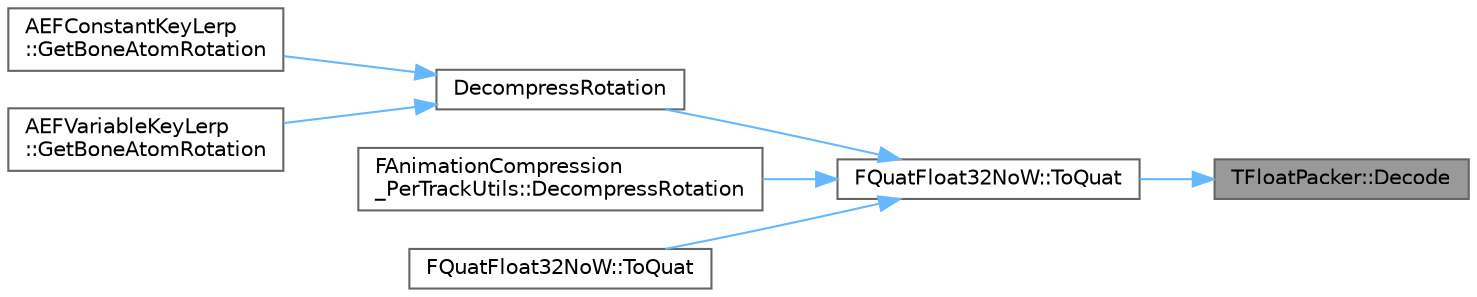 digraph "TFloatPacker::Decode"
{
 // INTERACTIVE_SVG=YES
 // LATEX_PDF_SIZE
  bgcolor="transparent";
  edge [fontname=Helvetica,fontsize=10,labelfontname=Helvetica,labelfontsize=10];
  node [fontname=Helvetica,fontsize=10,shape=box,height=0.2,width=0.4];
  rankdir="RL";
  Node1 [id="Node000001",label="TFloatPacker::Decode",height=0.2,width=0.4,color="gray40", fillcolor="grey60", style="filled", fontcolor="black",tooltip=" "];
  Node1 -> Node2 [id="edge1_Node000001_Node000002",dir="back",color="steelblue1",style="solid",tooltip=" "];
  Node2 [id="Node000002",label="FQuatFloat32NoW::ToQuat",height=0.2,width=0.4,color="grey40", fillcolor="white", style="filled",URL="$d0/d68/classFQuatFloat32NoW.html#a25cfa16841a39d09f9b07034667fd921",tooltip=" "];
  Node2 -> Node3 [id="edge2_Node000002_Node000003",dir="back",color="steelblue1",style="solid",tooltip=" "];
  Node3 [id="Node000003",label="DecompressRotation",height=0.2,width=0.4,color="grey40", fillcolor="white", style="filled",URL="$d0/dc6/AnimationCompression_8h.html#aeb2ef30c0607ddc6a26965d2ed02e682",tooltip="Templated Rotation Decompressor."];
  Node3 -> Node4 [id="edge3_Node000003_Node000004",dir="back",color="steelblue1",style="solid",tooltip=" "];
  Node4 [id="Node000004",label="AEFConstantKeyLerp\l::GetBoneAtomRotation",height=0.2,width=0.4,color="grey40", fillcolor="white", style="filled",URL="$d1/d9a/classAEFConstantKeyLerp.html#a17588efbca7151a06de3307ee0e5ea9f",tooltip="Decompress the Rotation component of a BoneAtom."];
  Node3 -> Node5 [id="edge4_Node000003_Node000005",dir="back",color="steelblue1",style="solid",tooltip=" "];
  Node5 [id="Node000005",label="AEFVariableKeyLerp\l::GetBoneAtomRotation",height=0.2,width=0.4,color="grey40", fillcolor="white", style="filled",URL="$d9/db9/classAEFVariableKeyLerp.html#acc9cb71e901596a27e16a69093523766",tooltip="Decompress the Rotation component of a BoneAtom."];
  Node2 -> Node6 [id="edge5_Node000002_Node000006",dir="back",color="steelblue1",style="solid",tooltip=" "];
  Node6 [id="Node000006",label="FAnimationCompression\l_PerTrackUtils::DecompressRotation",height=0.2,width=0.4,color="grey40", fillcolor="white", style="filled",URL="$d8/d21/classFAnimationCompression__PerTrackUtils.html#ae16643b12e99e555effd07e8a5060d36",tooltip="Decompress a single rotation key from a single track that was compressed with the PerTrack codec (sca..."];
  Node2 -> Node7 [id="edge6_Node000002_Node000007",dir="back",color="steelblue1",style="solid",tooltip=" "];
  Node7 [id="Node000007",label="FQuatFloat32NoW::ToQuat",height=0.2,width=0.4,color="grey40", fillcolor="white", style="filled",URL="$d0/d68/classFQuatFloat32NoW.html#af9067e16eb401c19fbf654a591ea15e7",tooltip=" "];
}
